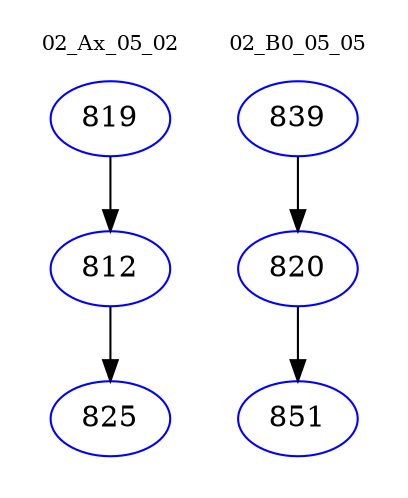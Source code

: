 digraph{
subgraph cluster_0 {
color = white
label = "02_Ax_05_02";
fontsize=10;
T0_819 [label="819", color="blue"]
T0_819 -> T0_812 [color="black"]
T0_812 [label="812", color="blue"]
T0_812 -> T0_825 [color="black"]
T0_825 [label="825", color="blue"]
}
subgraph cluster_1 {
color = white
label = "02_B0_05_05";
fontsize=10;
T1_839 [label="839", color="blue"]
T1_839 -> T1_820 [color="black"]
T1_820 [label="820", color="blue"]
T1_820 -> T1_851 [color="black"]
T1_851 [label="851", color="blue"]
}
}
